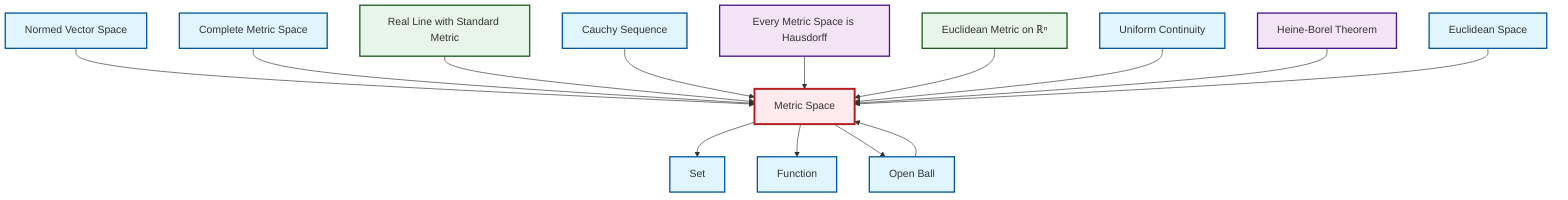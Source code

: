 graph TD
    classDef definition fill:#e1f5fe,stroke:#01579b,stroke-width:2px
    classDef theorem fill:#f3e5f5,stroke:#4a148c,stroke-width:2px
    classDef axiom fill:#fff3e0,stroke:#e65100,stroke-width:2px
    classDef example fill:#e8f5e9,stroke:#1b5e20,stroke-width:2px
    classDef current fill:#ffebee,stroke:#b71c1c,stroke-width:3px
    ex-euclidean-metric["Euclidean Metric on ℝⁿ"]:::example
    def-cauchy-sequence["Cauchy Sequence"]:::definition
    def-euclidean-space["Euclidean Space"]:::definition
    def-function["Function"]:::definition
    def-uniform-continuity["Uniform Continuity"]:::definition
    thm-metric-hausdorff["Every Metric Space is Hausdorff"]:::theorem
    def-metric-space["Metric Space"]:::definition
    def-complete-metric-space["Complete Metric Space"]:::definition
    def-normed-vector-space["Normed Vector Space"]:::definition
    def-set["Set"]:::definition
    ex-real-line-metric["Real Line with Standard Metric"]:::example
    def-open-ball["Open Ball"]:::definition
    thm-heine-borel["Heine-Borel Theorem"]:::theorem
    def-metric-space --> def-set
    def-open-ball --> def-metric-space
    def-normed-vector-space --> def-metric-space
    def-complete-metric-space --> def-metric-space
    def-metric-space --> def-function
    ex-real-line-metric --> def-metric-space
    def-cauchy-sequence --> def-metric-space
    def-metric-space --> def-open-ball
    thm-metric-hausdorff --> def-metric-space
    ex-euclidean-metric --> def-metric-space
    def-uniform-continuity --> def-metric-space
    thm-heine-borel --> def-metric-space
    def-euclidean-space --> def-metric-space
    class def-metric-space current